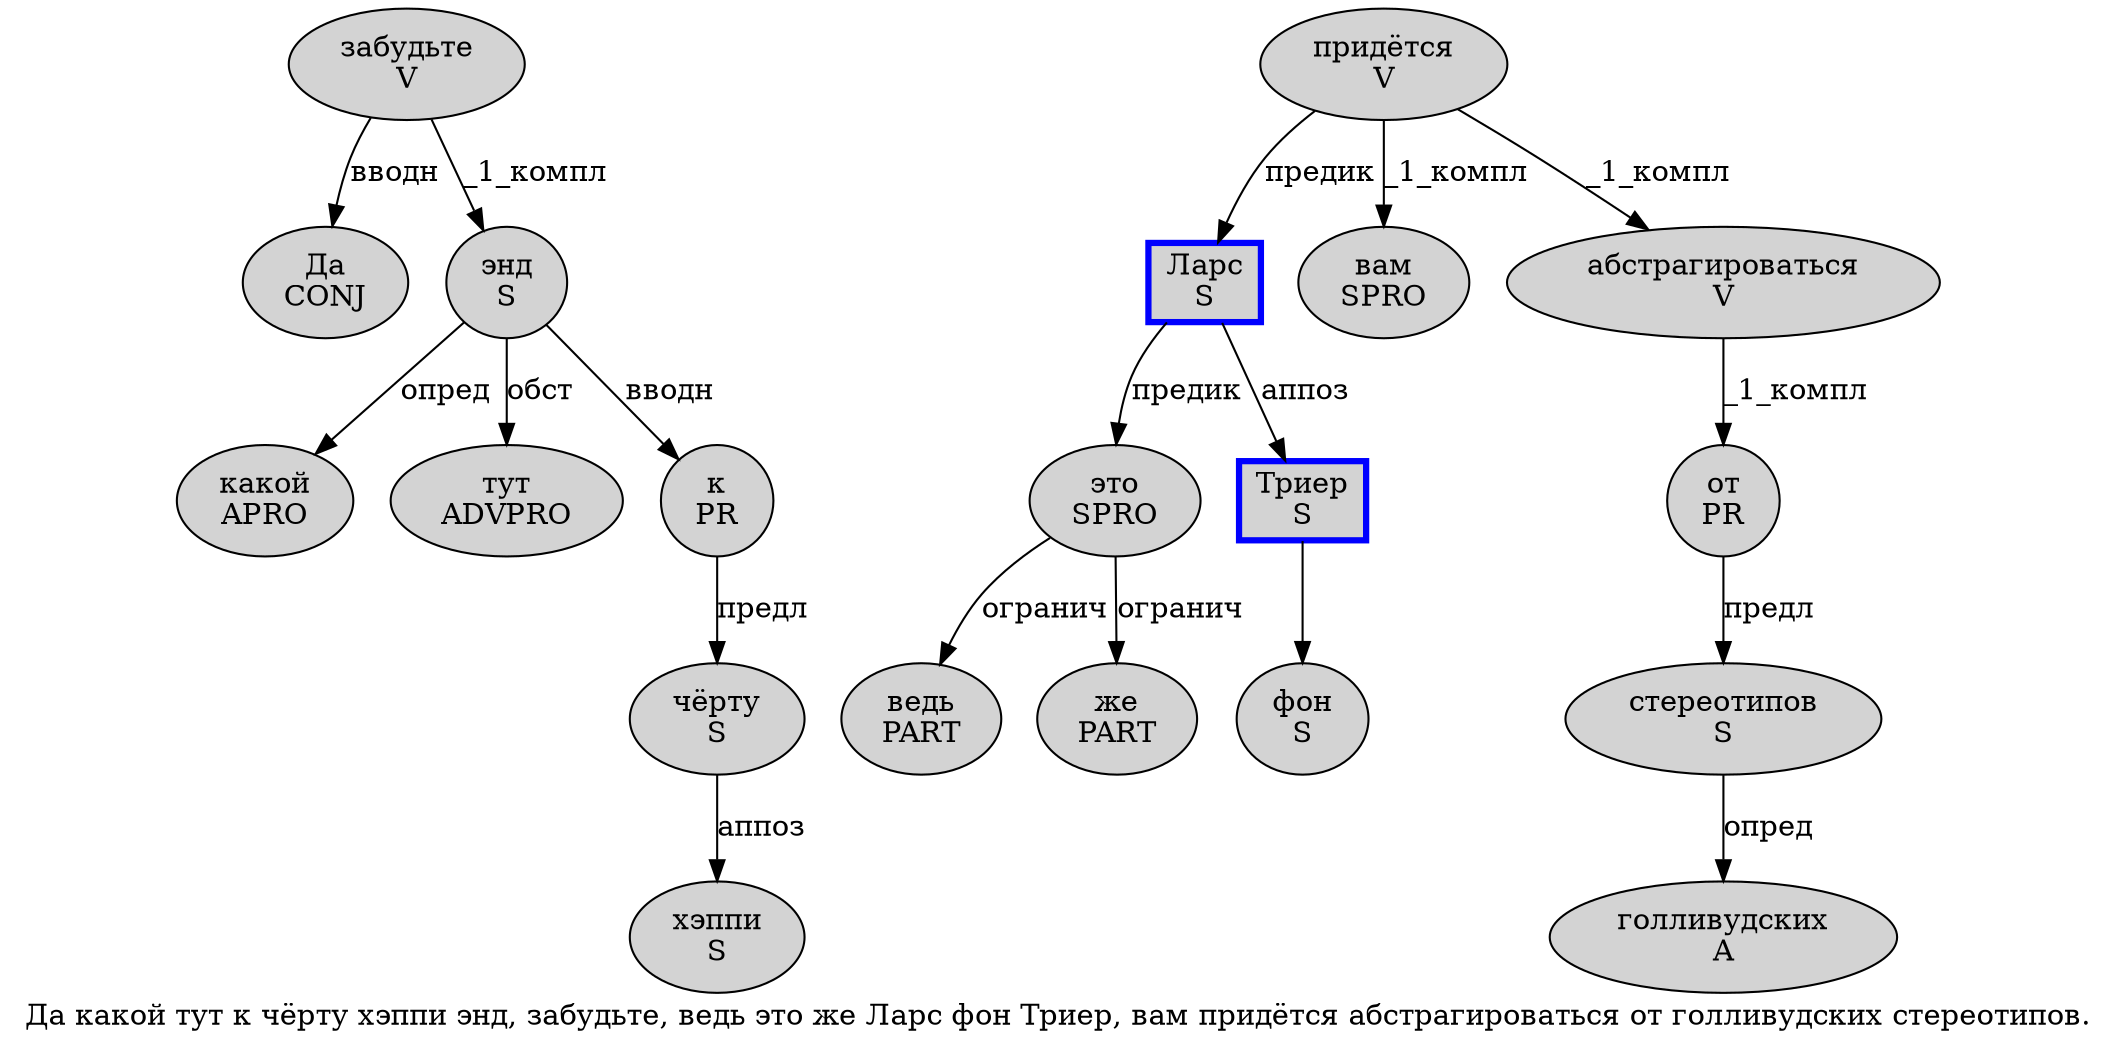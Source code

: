 digraph SENTENCE_303 {
	graph [label="Да какой тут к чёрту хэппи энд, забудьте, ведь это же Ларс фон Триер, вам придётся абстрагироваться от голливудских стереотипов."]
	node [style=filled]
		0 [label="Да
CONJ" color="" fillcolor=lightgray penwidth=1 shape=ellipse]
		1 [label="какой
APRO" color="" fillcolor=lightgray penwidth=1 shape=ellipse]
		2 [label="тут
ADVPRO" color="" fillcolor=lightgray penwidth=1 shape=ellipse]
		3 [label="к
PR" color="" fillcolor=lightgray penwidth=1 shape=ellipse]
		4 [label="чёрту
S" color="" fillcolor=lightgray penwidth=1 shape=ellipse]
		5 [label="хэппи
S" color="" fillcolor=lightgray penwidth=1 shape=ellipse]
		6 [label="энд
S" color="" fillcolor=lightgray penwidth=1 shape=ellipse]
		8 [label="забудьте
V" color="" fillcolor=lightgray penwidth=1 shape=ellipse]
		10 [label="ведь
PART" color="" fillcolor=lightgray penwidth=1 shape=ellipse]
		11 [label="это
SPRO" color="" fillcolor=lightgray penwidth=1 shape=ellipse]
		12 [label="же
PART" color="" fillcolor=lightgray penwidth=1 shape=ellipse]
		13 [label="Ларс
S" color=blue fillcolor=lightgray penwidth=3 shape=box]
		14 [label="фон
S" color="" fillcolor=lightgray penwidth=1 shape=ellipse]
		15 [label="Триер
S" color=blue fillcolor=lightgray penwidth=3 shape=box]
		17 [label="вам
SPRO" color="" fillcolor=lightgray penwidth=1 shape=ellipse]
		18 [label="придётся
V" color="" fillcolor=lightgray penwidth=1 shape=ellipse]
		19 [label="абстрагироваться
V" color="" fillcolor=lightgray penwidth=1 shape=ellipse]
		20 [label="от
PR" color="" fillcolor=lightgray penwidth=1 shape=ellipse]
		21 [label="голливудских
A" color="" fillcolor=lightgray penwidth=1 shape=ellipse]
		22 [label="стереотипов
S" color="" fillcolor=lightgray penwidth=1 shape=ellipse]
			4 -> 5 [label="аппоз"]
			15 -> 14
			8 -> 0 [label="вводн"]
			8 -> 6 [label="_1_компл"]
			13 -> 11 [label="предик"]
			13 -> 15 [label="аппоз"]
			3 -> 4 [label="предл"]
			6 -> 1 [label="опред"]
			6 -> 2 [label="обст"]
			6 -> 3 [label="вводн"]
			11 -> 10 [label="огранич"]
			11 -> 12 [label="огранич"]
			19 -> 20 [label="_1_компл"]
			18 -> 13 [label="предик"]
			18 -> 17 [label="_1_компл"]
			18 -> 19 [label="_1_компл"]
			20 -> 22 [label="предл"]
			22 -> 21 [label="опред"]
}